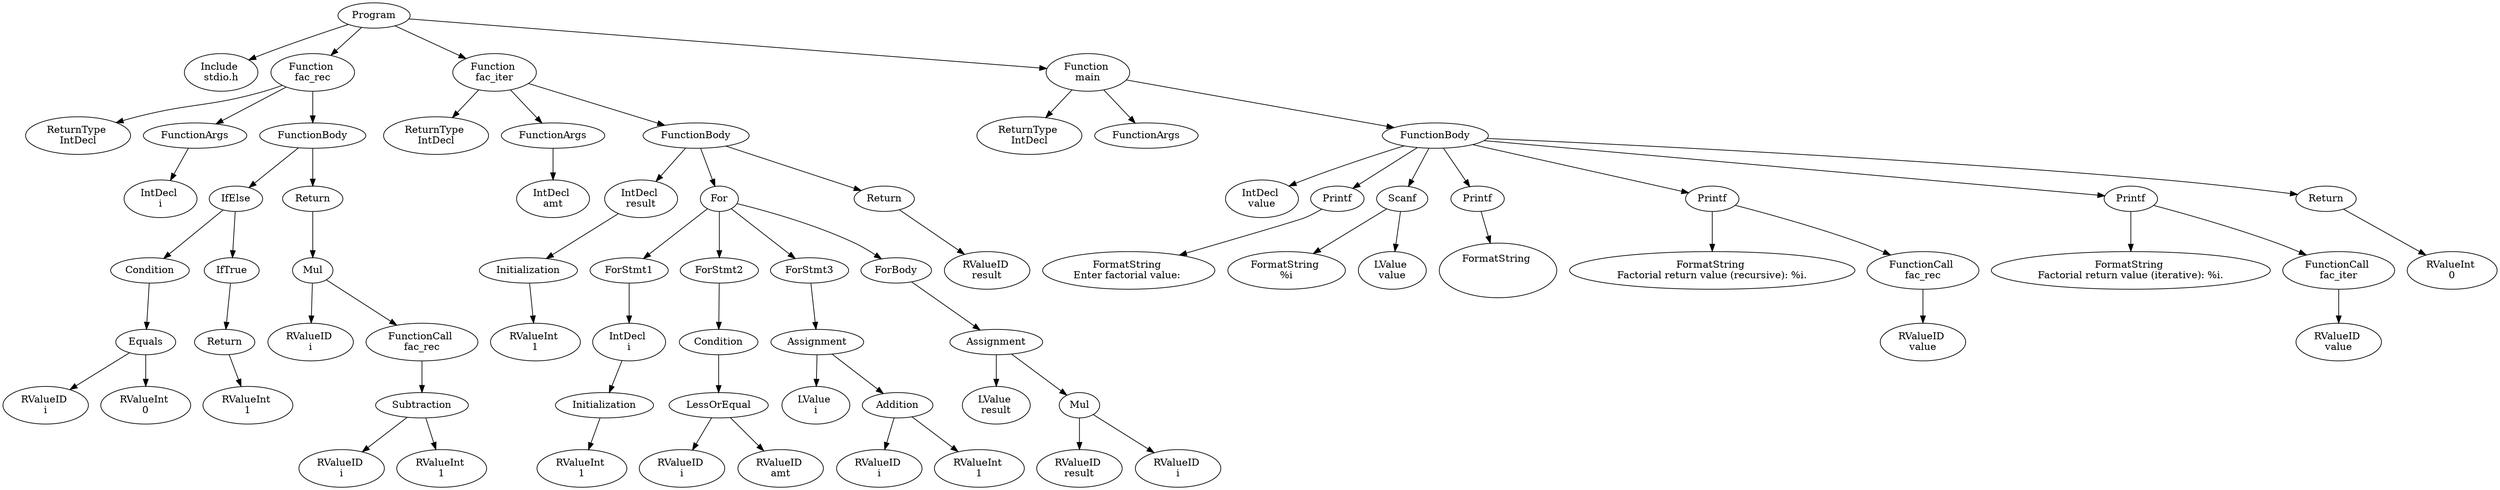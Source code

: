 digraph AST {
4 [label="Program"];
5 [label="Include \nstdio.h"];
6 [label="Function \nfac_rec"];
7 [label="ReturnType \nIntDecl"];
8 [label="FunctionArgs"];
9 [label="IntDecl \ni"];
8 -> 9;
10 [label="FunctionBody"];
11 [label="IfElse"];
12 [label="Condition"];
13 [label="Equals"];
14 [label="RValueID \ni"];
15 [label="RValueInt \n0"];
13 -> 14;
13 -> 15;
12 -> 13;
16 [label="IfTrue"];
17 [label="Return"];
18 [label="RValueInt \n1"];
17 -> 18;
16 -> 17;
11 -> 12;
11 -> 16;
19 [label="Return"];
20 [label="Mul"];
21 [label="RValueID \ni"];
22 [label="FunctionCall \nfac_rec"];
23 [label="Subtraction"];
24 [label="RValueID \ni"];
25 [label="RValueInt \n1"];
23 -> 24;
23 -> 25;
22 -> 23;
20 -> 21;
20 -> 22;
19 -> 20;
10 -> 11;
10 -> 19;
6 -> 7;
6 -> 8;
6 -> 10;
26 [label="Function \nfac_iter"];
27 [label="ReturnType \nIntDecl"];
28 [label="FunctionArgs"];
29 [label="IntDecl \namt"];
28 -> 29;
30 [label="FunctionBody"];
31 [label="IntDecl \nresult"];
32 [label="Initialization"];
33 [label="RValueInt \n1"];
32 -> 33;
31 -> 32;
34 [label="For"];
35 [label="ForStmt1"];
36 [label="IntDecl \ni"];
37 [label="Initialization"];
38 [label="RValueInt \n1"];
37 -> 38;
36 -> 37;
35 -> 36;
39 [label="ForStmt2"];
40 [label="Condition"];
41 [label="LessOrEqual"];
42 [label="RValueID \ni"];
43 [label="RValueID \namt"];
41 -> 42;
41 -> 43;
40 -> 41;
39 -> 40;
44 [label="ForStmt3"];
45 [label="Assignment"];
46 [label="LValue \ni"];
47 [label="Addition"];
48 [label="RValueID \ni"];
49 [label="RValueInt \n1"];
47 -> 48;
47 -> 49;
45 -> 46;
45 -> 47;
44 -> 45;
50 [label="ForBody"];
51 [label="Assignment"];
52 [label="LValue \nresult"];
53 [label="Mul"];
54 [label="RValueID \nresult"];
55 [label="RValueID \ni"];
53 -> 54;
53 -> 55;
51 -> 52;
51 -> 53;
50 -> 51;
34 -> 35;
34 -> 39;
34 -> 44;
34 -> 50;
56 [label="Return"];
57 [label="RValueID \nresult"];
56 -> 57;
30 -> 31;
30 -> 34;
30 -> 56;
26 -> 27;
26 -> 28;
26 -> 30;
58 [label="Function \nmain"];
59 [label="ReturnType \nIntDecl"];
60 [label="FunctionArgs"];
61 [label="FunctionBody"];
62 [label="IntDecl \nvalue"];
63 [label="Printf"];
64 [label="FormatString \nEnter factorial value: "];
63 -> 64;
65 [label="Scanf"];
66 [label="FormatString \n%i"];
67 [label="LValue \nvalue"];
65 -> 66;
65 -> 67;
68 [label="Printf"];
69 [label="FormatString \n\n\n"];
68 -> 69;
70 [label="Printf"];
71 [label="FormatString \nFactorial return value (recursive): %i.\n"];
72 [label="FunctionCall \nfac_rec"];
73 [label="RValueID \nvalue"];
72 -> 73;
70 -> 71;
70 -> 72;
74 [label="Printf"];
75 [label="FormatString \nFactorial return value (iterative): %i.\n"];
76 [label="FunctionCall \nfac_iter"];
77 [label="RValueID \nvalue"];
76 -> 77;
74 -> 75;
74 -> 76;
78 [label="Return"];
79 [label="RValueInt \n0"];
78 -> 79;
61 -> 62;
61 -> 63;
61 -> 65;
61 -> 68;
61 -> 70;
61 -> 74;
61 -> 78;
58 -> 59;
58 -> 60;
58 -> 61;
4 -> 5;
4 -> 6;
4 -> 26;
4 -> 58;
}